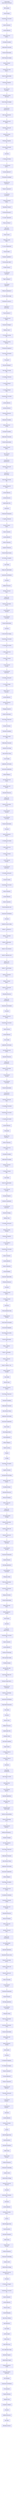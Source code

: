 flowchart TD
    A["🎯 Myrmecology<br/>Active Inference Curriculum"] --> B["📚 Foundation"]
    
    B --> S1["Domain Analysis"]
    S1 --> S2["Comprehensive Curriculum Se..."]
    S2 --> S3["Section Introduction"]
    S3 --> S4["Learning Objectives"]
    S4 --> S5["Multi-Layered Core Content ..."]
    S5 --> S6["Conceptual Foundation"]
    S6 --> S7["Mathematical Framework"]
    S7 --> S8["Practical Implementation"]
    S8 --> S9["Multi-Perspective Analysis"]
    S9 --> S10["Extensive Practical Applica..."]
    S10 --> S11["Comprehensive Case Study Li..."]
    S11 --> S12["Hands-On Implementation Pro..."]
    S12 --> S13["Professional Integration Ex..."]
    S13 --> S14["Rich Visual and Conceptual ..."]
    S14 --> S15["Multi-Modal Learning Resources"]
    S15 --> S16["Domain-Specific Analogies a..."]
    S16 --> S17["Comprehensive Assessment an..."]
    S17 --> S18["Multi-Level Assessment Stra..."]
    S18 --> S19["Self-Assessment and Reflect..."]
    S19 --> S20["Extended Learning and Profe..."]
    S20 --> S21["Advanced Learning Pathways"]
    S21 --> S22["Professional Integration an..."]
    S22 --> S23["Community and Network Devel..."]
    S23 --> S24["Conclusion"]
    S24 --> S25["1. Professional Profile & C..."]
    S25 --> S26["**1. Comprehensive Section ..."]
    S26 --> S27["**Learning Objectives:**"]
    S27 --> S28["**Prerequisite Knowledge:**"]
    S28 --> S29["**Estimated Time Investment:**"]
    S29 --> S30["**Section Components:**"]
    S30 --> S31["**2. Educational Foundations**"]
    S31 --> S32["**Typical Educational Backg..."]
    S32 --> S33["**Specialized Training:**"]
    S33 --> S34["**Continuing Education:**"]
    S34 --> S35["**3. Career Trajectories**"]
    S35 --> S36["**Entry-Level Roles:**"]
    S36 --> S37["**Mid-Career Professionals:**"]
    S37 --> S38["**Senior Levels:**"]
    S38 --> S39["**Alternative Career Paths:**"]
    S39 --> S40["**4. Core Competencies**"]
    S40 --> S41["**Technical Skills:**"]
    S41 --> S42["**Analytical Capabilities:**"]
    S42 --> S43["**Communication Skills:**"]
    S43 --> S44["**Problem-Solving:**"]
    S44 --> S45["**5. Professional Challenges**"]
    S45 --> S46["**Major Challenges:**"]
    S46 --> S47["**Technological Adaptation:**"]
    S47 --> S48["**Ethical Considerations:**"]
    S48 --> S49["**6. Active Inference Appli..."]
    S49 --> S50["**Introduction to Active In..."]
    S50 --> S51["**Application in Myrmecolog..."]
    S51 --> S52["**Future Directions:**"]
    S52 --> S53["**7. Assessment and Reflect..."]
    S53 --> S54["**Assessment Strategy:**"]
    S54 --> S55["**Reflection Tools:**"]
    S55 --> S56["**8. Extended Learning and ..."]
    S56 --> S57["**Advanced Learning Pathway..."]
    S57 --> S58["**Professional Integration:**"]
    S58 --> S59["**Community and Network Dev..."]
    S59 --> S60["**Conclusion**"]
    S60 --> S61["**Document Metadata:**"]
    S61 --> S62["**Next Steps for Domain Res..."]
    S62 --> S63["2. Knowledge Architecture &..."]
    S63 --> S64["3. Learning Ecology & Profe..."]
    S64 --> S65["3. Learning Ecology & Profe..."]
    S65 --> S66["Comprehensive Curriculum Se..."]
    S66 --> S67["Learning Objectives:"]
    S67 --> S68["Learning Architecture:"]
    S68 --> S69["Professional Relevance Fram..."]
    S69 --> S70["Motivational Foundation:"]
    S70 --> S71["Multi-Layered Core Content:"]
    S71 --> S72["Conceptual Foundation:"]
    S72 --> S73["Mathematical Framework:"]
    S73 --> S74["Practical Implementation:"]
    S74 --> S75["Extensive Practical Applica..."]
    S75 --> S76["Rich Visual and Conceptual ..."]
    S76 --> S77["Comprehensive Assessment an..."]
    S77 --> S78["Extended Learning and Profe..."]
    S78 --> S79["Introduction to Myrmecology..."]
    S79 --> S80["Myrmecology and Active Infe..."]
    S80 --> S81["Learning Ecology and Profes..."]
    S81 --> S82["Learning Objectives:"]
    S82 --> S83["Learning Resources:"]
    S83 --> S84["Implementation Plan:"]
    S84 --> S85["Assessment:"]
    S85 --> S86["Professional Development:"]
    S86 --> S87["4. Cognitive Architecture &..."]
    S87 --> S88["Curriculum Section: Cogniti..."]
    S88 --> S89["Section Introduction"]
    S89 --> S90["Learning Objectives"]
    S90 --> S91["Section Components"]
    S91 --> S92["Cognitive Architectures"]
    S92 --> S93["Decision-Making Theories"]
    S93 --> S94["Ant Colonies as Cognitive S..."]
    S94 --> S95["Case Studies"]
    S95 --> S96["Design and Implementation"]
    S96 --> S97["Assessment and Reflection"]
    S97 --> S98["Conclusion"]
    S98 --> S99["Additional Resources"]
    S99 --> S100["Interactive Tools and Simul..."]
    S100 --> S101["Software and Computational ..."]
    S101 --> S102["Research Communities and Ne..."]
    S102 --> S103["Current Research Directions"]
    S103 --> S104["Cross-Disciplinary Connections"]
    S104 --> S105["Practical Implementation"]
    S105 --> S106["Conclusion"]
    S106 --> S107["5. Active Inference Integra..."]
    S107 --> S108["Comprehensive Curriculum Se..."]
    S108 --> S109["1. Comprehensive Section In..."]
    S109 --> S110["2. Multi-Layered Core Conte..."]
    S110 --> S111["3. Extensive Practical Appl..."]
    S111 --> S112["4. Rich Visual and Conceptu..."]
    S112 --> S113["5. Comprehensive Assessment..."]
    S113 --> S114["6. Extended Learning and Pr..."]
    S114 --> S115["6. Curriculum Design Implic..."]
    S115 --> S116["Section Name: 6. Curriculum..."]
    S116 --> S117["Learning Objectives:"]
    S117 --> S118["Learning Architecture Recom..."]
    S118 --> S119["Pedagogical Approach:"]
    S119 --> S120["Content Customization:"]
    S120 --> S121["Free Energy Principle and A..."]
    S121 --> S122["Executive Summary"]
    S122 --> S123["Theoretical Foundations"]
    S123 --> S124["Free Energy Principle (FEP)"]
    S124 --> S125["Mathematical Framework"]
    S125 --> S126["Variational Free Energy"]
    S126 --> S127["Active Inference Theory"]
    S127 --> S128["Core Principles"]
    S128 --> S129["Applications and Domains"]
    S129 --> S130["Neuroscience Applications"]
    S130 --> S131["Artificial Intelligence"]
    S131 --> S132["Key Researchers and Contrib..."]
    S132 --> S133["Seminal Papers and Publicat..."]
    S133 --> S134["Educational Resources"]
    S134 --> S135["Software and Computational ..."]
    S135 --> S136["Research Communities and Ne..."]
    S136 --> S137["Current Research Directions"]
    S137 --> S138["Cross-Disciplinary Connections"]
    S138 --> S139["Practical Implementation"]
    S139 --> S140["Conclusion"]
    S140 --> S141["Section Development Require..."]
    S141 --> S142["1. Comprehensive Section In..."]
    S142 --> S143["2. Multi-Layered Core Conte..."]
    S143 --> S144["3. Extensive Practical Appl..."]
    S144 --> S145["4. Rich Visual and Conceptu..."]
    S145 --> S146["5. Comprehensive Assessment..."]
    S146 --> S147["6. Extended Learning and Pr..."]
    S147 --> S148["Curriculum Content"]
    S148 --> S149["Comprehensive Curriculum Se..."]
    S149 --> S150["Section Introduction"]
    S150 --> S151["Learning Objectives"]
    S151 --> S152["Section Components"]
    S152 --> S153["Practical Applications and ..."]
    S153 --> S154["Assessment and Reflection"]
    S154 --> S155["Conclusion"]
    S155 --> S156["Detailed Curriculum Outline"]
    S156 --> S157["Module 1: Introduction to A..."]
    S157 --> S158["Module 2: Theoretical Found..."]
    S158 --> S159["Module 3: Mathematical Fram..."]
    S159 --> S160["Module 4: Active Inference ..."]
    S160 --> S161["Module 5: Applications and ..."]
    S161 --> S162["Module 6: Key Researchers a..."]
    S162 --> S163["Module 7: Seminal Papers an..."]
    S163 --> S164["Module 8: Educational Resou..."]
    S164 --> S165["Module 9: Practical Applica..."]
    S165 --> S166["Module 10: Assessment and R..."]
    S166 --> S167["Educational Resources"]
    S167 --> S168["Software and Computational ..."]
    S168 --> S169["Assessment and Evaluation"]
    S169 --> S170["Conclusion"]
    S170 --> S171["Executive Summary & Strateg..."]
    S171 --> S172["Comprehensive Curriculum Se..."]
    S172 --> S173["Section Overview"]
    S173 --> S174["Learning Objectives"]
    S174 --> S175["Key Concepts"]
    S175 --> S176["Applications and Domains"]
    S176 --> S177["Key Researchers and Contrib..."]
    S177 --> S178["Educational Resources"]
    S178 --> S179["Software and Computational ..."]
    S179 --> S180["Research Communities and Ne..."]
    S180 --> S181["Current Research Directions"]
    S181 --> S182["Cross-Disciplinary Connections"]
    S182 --> S183["Practical Implementation"]
    S183 --> S184["Comprehensive Assessment an..."]
    S184 --> S185["Extended Learning and Profe..."]
    S185 --> S186["1. Foundational Framework D..."]
    S186 --> S187["Comprehensive Curriculum Se..."]
    S187 --> S188["1. Comprehensive Section In..."]
    S188 --> S189["Learning Objectives:"]
    S189 --> S190["Prerequisites:"]
    S190 --> S191["Estimated Time Investment: ..."]
    S191 --> S192["Section Components:"]
    S192 --> S193["2. Multi-Layered Core Conte..."]
    S193 --> S194["Conceptual Foundation"]
    S194 --> S195["Mathematical Foundation"]
    S195 --> S196["Cognitive Framework Develop..."]
    S196 --> S197["3. Extensive Practical Appl..."]
    S197 --> S198["Case Studies:"]
    S198 --> S199["Hands-On Implementation Pro..."]
    S199 --> S200["4. Rich Visual and Conceptu..."]
    S200 --> S201["Conceptual Diagrams:"]
    S201 --> S202["Interactive Visualizations:"]
    S202 --> S203["5. Comprehensive Assessment..."]
    S203 --> S204["Assessment Strategy:"]
    S204 --> S205["Reflection Tools:"]
    S205 --> S206["6. Extended Learning and Pr..."]
    S206 --> S207["Advanced Learning Pathways:"]
    S207 --> S208["Professional Integration an..."]
    S208 --> S209["2. Core Principles & Mechan..."]
    S209 --> S210["Comprehensive Curriculum Se..."]
    S210 --> S211["Section Introduction"]
    S211 --> S212["Learning Objectives"]
    S212 --> S213["Section Components"]
    S213 --> S214["Learning Modalities"]
    S214 --> S215["Assessment Opportunities"]
    S215 --> S216["Professional Relevance"]
    S216 --> S217["Conclusion"]
    S217 --> S218["3. Extensive Domain Applica..."]
    S218 --> S219["3. Extensive Domain Applica..."]
    S219 --> S220["Introduction"]
    S220 --> S221["Primary Application Areas"]
    S221 --> S222["Foraging Behavior Modeling"]
    S222 --> S223["Colony Resource Allocation"]
    S223 --> S224["Environmental Adaptation"]
    S224 --> S225["Pest Management and Bio-Con..."]
    S225 --> S226["Practical Implementation Pr..."]
    S226 --> S227["Project 1: Beginner - Forag..."]
    S227 --> S228["Project 2: Intermediate - M..."]
    S228 --> S229["Project 3: Advanced - Molec..."]
    S229 --> S230["Project 4: Capstone - Full ..."]
    S230 --> S231["Industry Integration Examples"]
    S231 --> S232["Case Studies"]
    S232 --> S233["Business Cases"]
    S233 --> S234["Core Active Inference Material"]
    S234 --> S235["Free Energy Principle and A..."]
    S235 --> S236["Theoretical Foundations"]
    S236 --> S237["Mathematical Framework"]
    S237 --> S238["Active Inference Theory"]
    S238 --> S239["Applications and Domains"]
    S239 --> S240["Neuroscience Applications"]
    S240 --> S241["Brain Function"]
    S241 --> S242["Neuroimaging Studies"]
    S242 --> S243["Clinical Applications"]
    S243 --> S244["Artificial Intelligence"]
    S244 --> S245["Machine Learning"]
    S245 --> S246["Robotics"]
    S246 --> S247["AI Safety"]
    S247 --> S248["Psychology and Cognitive Sc..."]
    S248 --> S249["Cognitive Processes"]
    S249 --> S250["Developmental Psychology"]
    S250 --> S251["Seminal Papers and Publicat..."]
    S251 --> S252["Foundational Papers"]
    S252 --> S253["Educational Resources"]
    S253 --> S254["Books and Textbooks"]
    S254 --> S255["Online Courses and Lectures"]
    S255 --> S256["Software and Computational ..."]
    S256 --> S257["Core Implementation Packages"]
    S257 --> S258["Research Communities and Ne..."]
    S258 --> S259["Academic Societies and Orga..."]
    S259 --> S260["Research Centers and Instit..."]
    S260 --> S261["Conferences and Workshops"]
    S261 --> S262["Current Research Directions"]
    S262 --> S263["Theoretical Developments"]
    S263 --> S264["Empirical Research"]
    S264 --> S265["Technology Applications"]
    S265 --> S266["Cross-Disciplinary Connections"]
    S266 --> S267["Philosophy of Mind"]
    S267 --> S268["Physics and Information Theory"]
    S268 --> S269["Economics and Decision Theory"]
    S269 --> S270["Biology and Evolution"]
    S270 --> S271["Practical Implementation"]
    S271 --> S272["Getting Started with Active..."]
    S272 --> S273["Model Development Workflow"]
    S273 --> S274["Best Practices"]
    S274 --> S275["Conclusion"]
    S275 --> S276["4. Hands-On Implementation ..."]
    S276 --> S277["Comprehensive Curriculum Se..."]
    S277 --> S278["Section Introduction"]
    S278 --> S279["Learning Objectives"]
    S279 --> S280["Tutorials and Workshops"]
    S280 --> S281["Python (pymdp) Tutorials"]
    S281 --> S282["R Statistical Analysis"]
    S282 --> S283["MATLAB (SPM, DEM Toolbox) O..."]
    S283 --> S284["Experimental Design and Met..."]
    S284 --> S285["Training to Design Active I..."]
    S285 --> S286["Professional Tool Development"]
    S286 --> S287["Guidance on Developing Doma..."]
    S287 --> S288["Assessment and Reflection"]
    S288 --> S289["Project-Based Assessment"]
    S289 --> S290["Peer Review"]
    S290 --> S291["Conclusion"]
    S291 --> S292["Resource Links"]
    S292 --> S293["Additional Resources"]
    S293 --> S294["Implementation Plan"]
    S294 --> S295["Evaluation Criteria"]
    S295 --> S296["Final Project Guidelines"]
    S296 --> S297["Support System"]
    S297 --> S298["5. Advanced Topics & Resear..."]
    S298 --> S299["5. Advanced Topics & Resear..."]
    S299 --> S300["Introduction"]
    S300 --> S301["Cutting-Edge Developments"]
    S301 --> S302["Latest Studies on Active In..."]
    S302 --> S303["Multi-Scale Active Inferenc..."]
    S303 --> S304["Cross-Disciplinary Opportun..."]
    S304 --> S305["Specialized Applications"]
    S305 --> S306["Multi-Agent Active Inferenc..."]
    S306 --> S307["Embedded System Implementation"]
    S307 --> S308["Machine Learning Methods"]
    S308 --> S309["Research Methodology and In..."]
    S309 --> S310["Framing Research Questions ..."]
    S310 --> S311["Building Interdisciplinary ..."]
    S311 --> S312["Publication Strategies"]
    S312 --> S313["Core Active Inference Material"]
    S313 --> S314["Free Energy Principle and A..."]
    S314 --> S315["Mathematical Framework"]
    S315 --> S316["Active Inference Theory"]
    S316 --> S317["Applications and Domains"]
    S317 --> S318["Neuroscience Applications"]
    S318 --> S319["Artificial Intelligence"]
    S319 --> S320["Psychology and Cognitive Sc..."]
    S320 --> S321["Key Researchers and Contrib..."]
    S321 --> S322["Foundational Contributors"]
    S322 --> S323["Contemporary Research Leaders"]
    S323 --> S324["Seminal Papers and Publicat..."]
    S324 --> S325["Educational Resources"]
    S325 --> S326["Books and Textbooks"]
    S326 --> S327["Online Courses and Lectures"]
    S327 --> S328["Interactive Tools and Simul..."]
    S328 --> S329["Software and Computational ..."]
    S329 --> S330["Core Implementation Packages"]
    S330 --> S331["Specialized Applications"]
    S331 --> S332["Educational Resource Links"]
    S332 --> S333["Research Communities and Ne..."]
    S333 --> S334["Academic Societies and Orga..."]
    S334 --> S335["Research Centers and Instit..."]
    S335 --> S336["Online Communities"]
    S336 --> S337["Current Research Directions"]
    S337 --> S338["Theoretical Developments"]
    S338 --> S339["Empirical Research"]
    S339 --> S340["Technology Applications"]
    S340 --> S341["Cross-Disciplinary Connections"]
    S341 --> S342["Philosophy of Mind"]
    S342 --> S343["Physics and Information Theory"]
    S343 --> S344["Economics and Decision Theory"]
    S344 --> S345["Practical Implementation"]
    S345 --> S346["Getting Started with Active..."]
    S346 --> S347["Model Development Workflow"]
    S347 --> S348["Best Practices"]
    S348 --> S349["Conclusion"]
    S349 --> S350["6. Professional Integration..."]
    S350 --> S351["**6. Professional Integrati..."]
    S351 --> S352["**Section Introduction**"]
    S352 --> S353["**Learning Objectives**"]
    S353 --> S354["**Section Components**"]
    S354 --> S355["**Assessment and Reflection**"]
    S355 --> S356["**Extended Learning and Pro..."]
    S356 --> S357["7. Assessment & Evaluation ..."]
    S357 --> S358["7. Assessment & Evaluation ..."]
    S358 --> S359["Introduction"]
    S359 --> S360["Learning Objectives"]
    S360 --> S361["Continuous Formative Assess..."]
    S361 --> S362["Quizzes"]
    S362 --> S363["Model Debugging Tasks"]
    S363 --> S364["Group Discussions"]
    S364 --> S365["Summative Evaluations"]
    S365 --> S366["Written Exams"]
    S366 --> S367["Practical Project Presentat..."]
    S367 --> S368["Portfolio Development"]
    S368 --> S369["Professional Credentialing"]
    S369 --> S370["Academic Credit"]
    S370 --> S371["Implementation Strategy"]
    S371 --> S372["Assessment Tools and Resources"]
    S372 --> S373["Conclusion"]
    S373 --> S374["Assessment & Evaluation Fra..."]
    S374 --> S375["Introduction"]
    S375 --> S376["Learning Objectives"]
    S376 --> S377["Continuous Formative Assess..."]
    S377 --> S378["Quizzes"]
    S378 --> S379["Model Debugging Tasks"]
    S379 --> S380["Group Discussions"]
    S380 --> S381["Summative Evaluations"]
    S381 --> S382["Written Exams"]
    S382 --> S383["Practical Project Presentat..."]
    S383 --> S384["Portfolio Development"]
    S384 --> S385["Professional Credentialing"]
    S385 --> S386["Academic Credit"]
    S386 --> S387["Implementation Strategy"]
    S387 --> S388["Assessment Tools and Resources"]
    S388 --> S389["Conclusion"]
    S389 --> S390["8. Resources & Support Infr..."]
    S390 --> S391["Comprehensive Curriculum Se..."]
    S391 --> S392["Section Introduction"]
    S392 --> S393["Learning Objectives"]
    S393 --> S394["Resource Library"]
    S394 --> S395["Curated Bibliography"]
    S395 --> S396["Open-Source Software"]
    S396 --> S397["Data Repositories"]
    S397 --> S398["Case Studies"]
    S398 --> S399["Learning Support"]
    S399 --> S400["Online Forums"]
    S400 --> S401["Expert Office Hours"]
    S401 --> S402["Peer Collaboration Portals"]
    S402 --> S403["Mentorship Programs"]
    S403 --> S404["Implementation Support"]
    S404 --> S405["Change Management Guides"]
    S405 --> S406["Performance Metrics Dashboards"]
    S406 --> S407["ROI Calculators"]
    S407 --> S408["Assessment and Reflection"]
    S408 --> S409["Pre-Assessment"]
    S409 --> S410["Progress Monitoring"]
    S410 --> S411["Diagnostic Tools"]
    S411 --> S412["Competency Validation"]
    S412 --> S413["Conclusion"]
    S413 --> S414["Additional Resources"]
    S414 --> S415["Next Steps"]
    S415 --> Z["🏆 Mastery Achieved"]